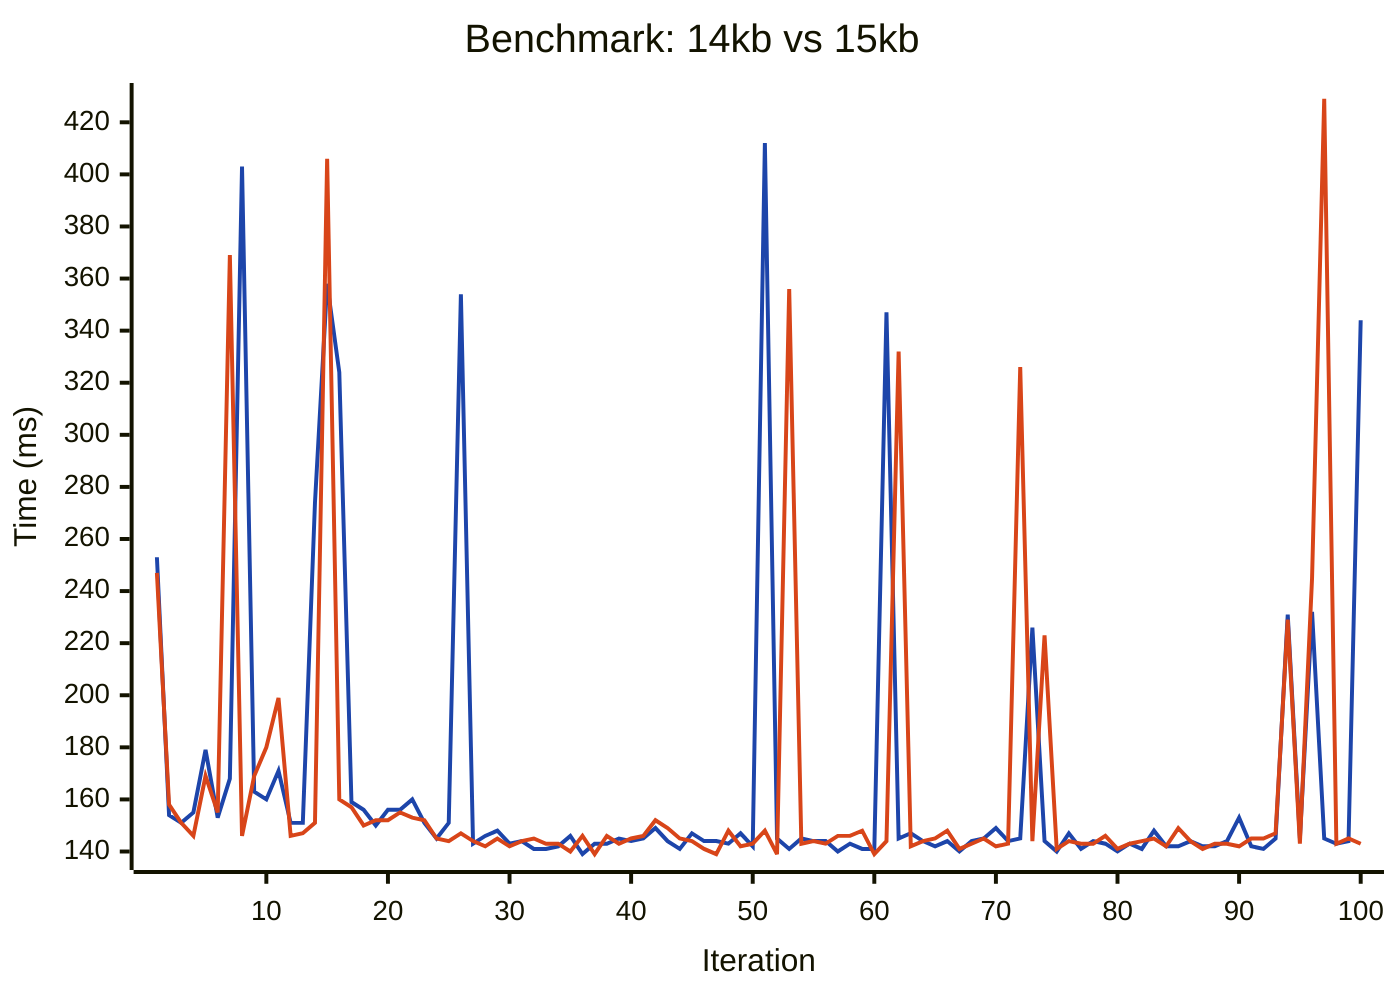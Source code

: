 %%{init: { 'themeVariables': { 'xyChart': { 'plotColorPalette': '#1d45aaff, #d84519ff' } } }}%%
xychart-beta
  title "Benchmark: 14kb vs 15kb"
  x-axis Iteration 1 --> 100
  y-axis "Time (ms)"
  line [253, 154, 151, 155, 179, 153, 168, 403, 163, 160, 171, 151, 151, 274, 358, 324, 159, 156, 150, 156, 156, 160, 151, 145, 151, 354, 143, 146, 148, 143, 144, 141, 141, 142, 146, 139, 143, 143, 145, 144, 145, 149, 144, 141, 147, 144, 144, 143, 147, 142, 412, 145, 141, 145, 144, 144, 140, 143, 141, 141, 347, 145, 147, 144, 142, 144, 140, 144, 145, 149, 144, 145, 226, 144, 140, 147, 141, 144, 143, 140, 143, 141, 148, 142, 142, 144, 142, 142, 144, 153, 142, 141, 145, 231, 145, 232, 145, 143, 144, 344]
  line [247, 158, 151, 146, 169, 155, 369, 146, 169, 180, 199, 146, 147, 151, 406, 160, 157, 150, 152, 152, 155, 153, 152, 145, 144, 147, 144, 142, 145, 142, 144, 145, 143, 143, 140, 146, 139, 146, 143, 145, 146, 152, 149, 145, 144, 141, 139, 148, 142, 143, 148, 139, 356, 143, 144, 143, 146, 146, 148, 139, 144, 332, 142, 144, 145, 148, 141, 143, 145, 142, 143, 326, 144, 223, 141, 144, 143, 143, 146, 141, 143, 144, 145, 142, 149, 144, 141, 143, 143, 142, 145, 145, 147, 229, 143, 245, 429, 143, 145, 143]